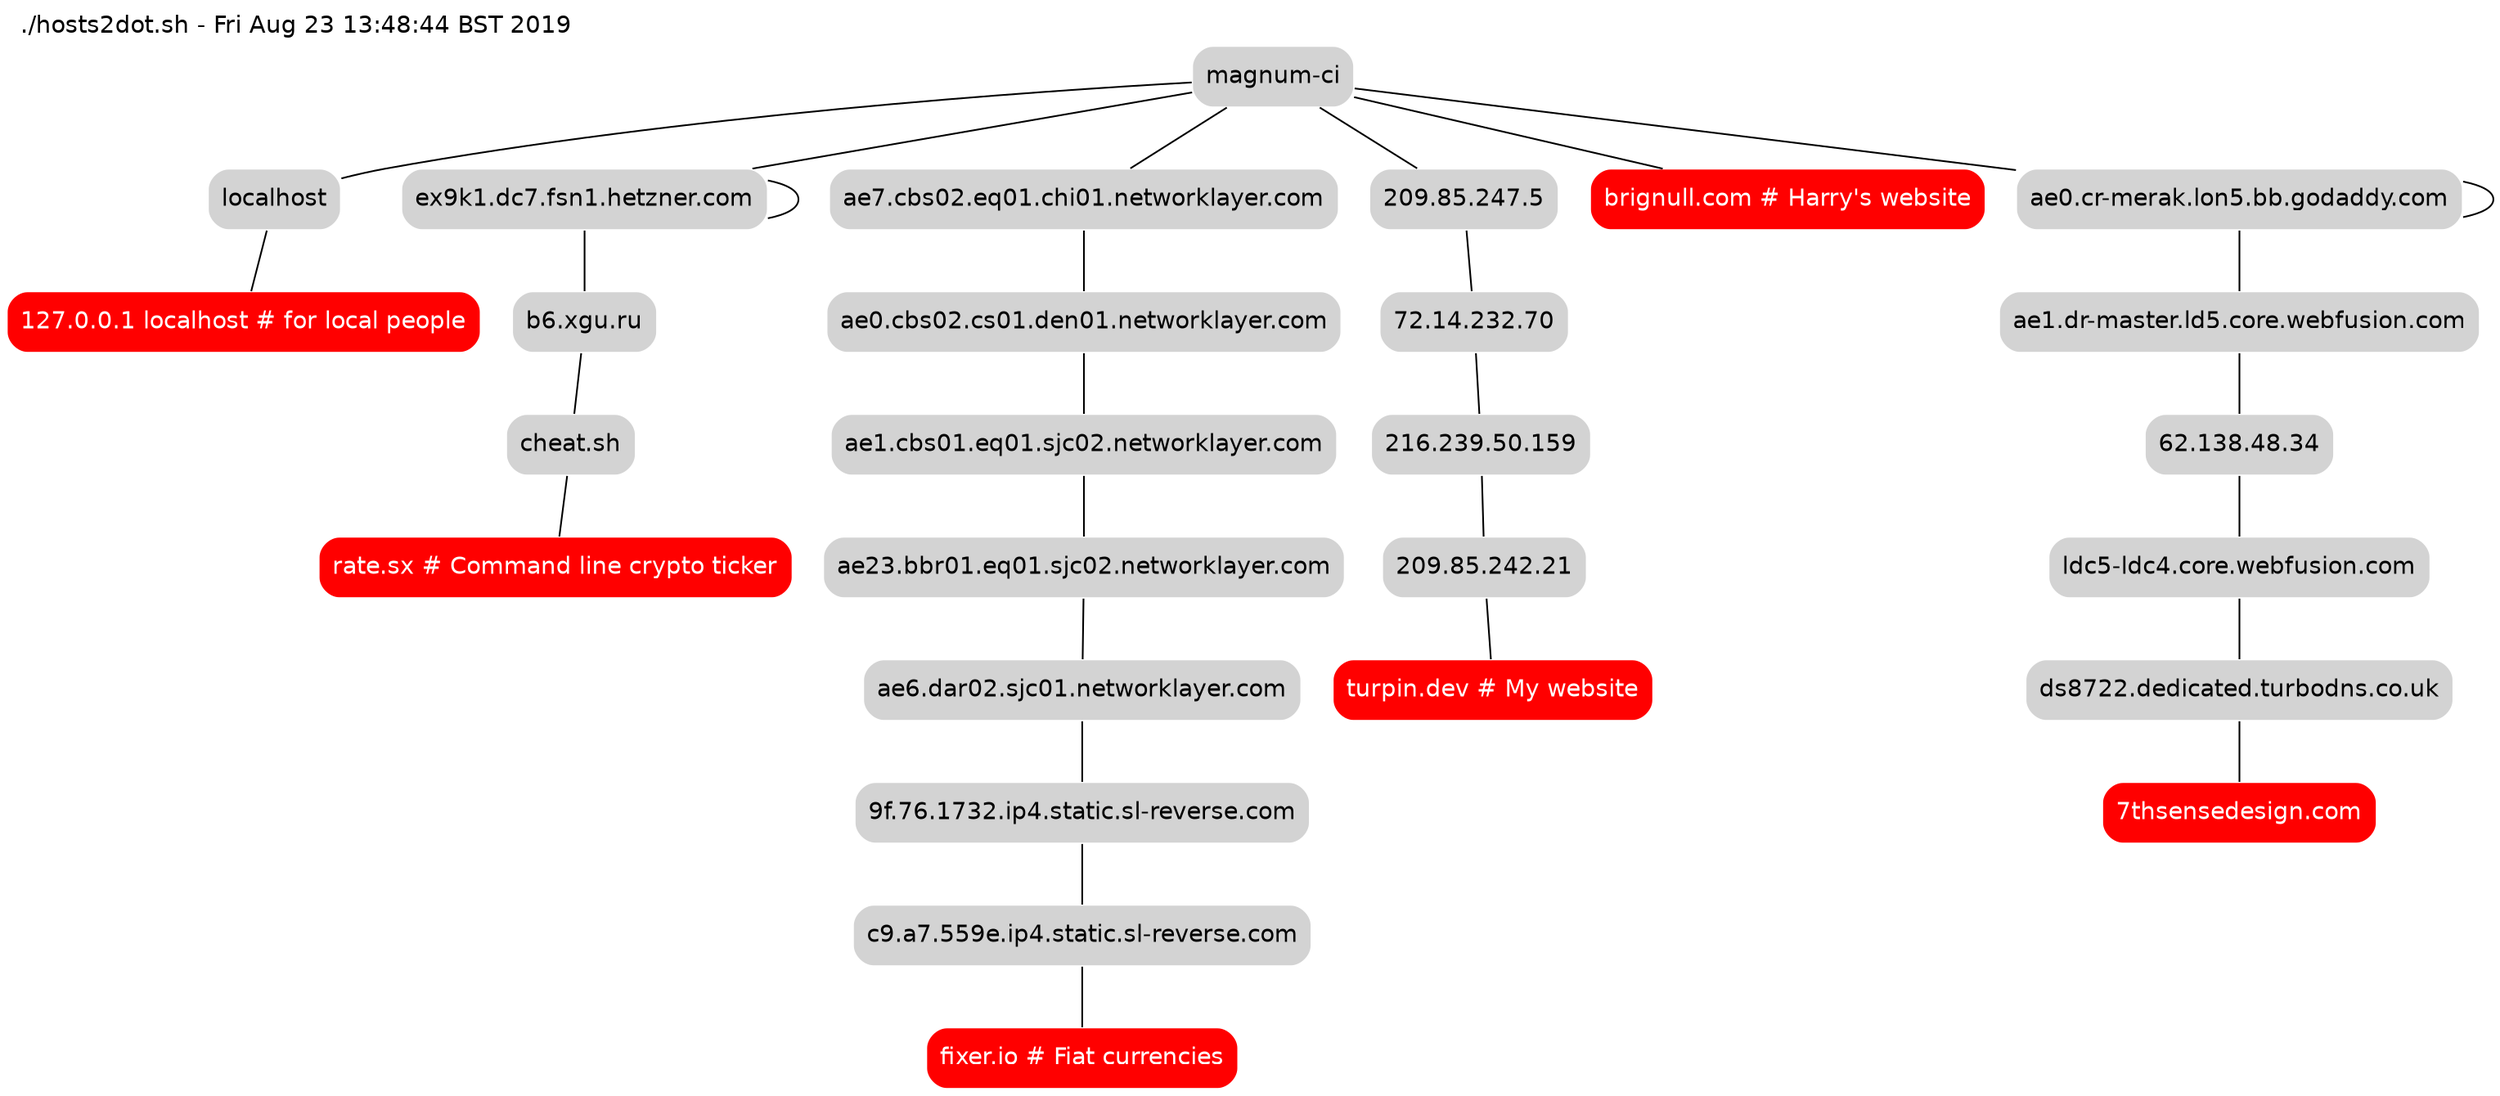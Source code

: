 strict graph {
fontname=helvetica
node [shape=rect style="filled,rounded" color=white fillcolor=lightgrey fontname=helvetica]
soy_yo [label="magnum-ci"]
graph [label="./hosts2dot.sh - Fri Aug 23 13:48:44 BST 2019" labelloc=top labeljust=left]
"127.0.0.1 localhost # for local people" [fillcolor=red fontcolor=white]
soy_yo--"localhost"--"127.0.0.1 localhost # for local people"
"rate.sx # Command line crypto ticker" [fillcolor=red fontcolor=white]
soy_yo--"ex9k1.dc7.fsn1.hetzner.com"--"ex9k1.dc7.fsn1.hetzner.com"--"b6.xgu.ru"--"cheat.sh"--"rate.sx # Command line crypto ticker"
"fixer.io # Fiat currencies" [fillcolor=red fontcolor=white]
soy_yo--"ae7.cbs02.eq01.chi01.networklayer.com"--"ae0.cbs02.cs01.den01.networklayer.com"--"ae1.cbs01.eq01.sjc02.networklayer.com"--"ae23.bbr01.eq01.sjc02.networklayer.com"--"ae6.dar02.sjc01.networklayer.com"--"9f.76.1732.ip4.static.sl-reverse.com"--"c9.a7.559e.ip4.static.sl-reverse.com"--"fixer.io # Fiat currencies"
"turpin.dev # My website" [fillcolor=red fontcolor=white]
soy_yo--"209.85.247.5"--"72.14.232.70"--"216.239.50.159"--"209.85.242.21"--"turpin.dev # My website"
"brignull.com # Harry's website" [fillcolor=red fontcolor=white]
soy_yo--"brignull.com # Harry's website"
"7thsensedesign.com" [fillcolor=red fontcolor=white]
soy_yo--"ae0.cr-merak.lon5.bb.godaddy.com"--"ae0.cr-merak.lon5.bb.godaddy.com"--"ae1.dr-master.ld5.core.webfusion.com"--"62.138.48.34"--"ldc5-ldc4.core.webfusion.com"--"ds8722.dedicated.turbodns.co.uk"--"7thsensedesign.com"
}
